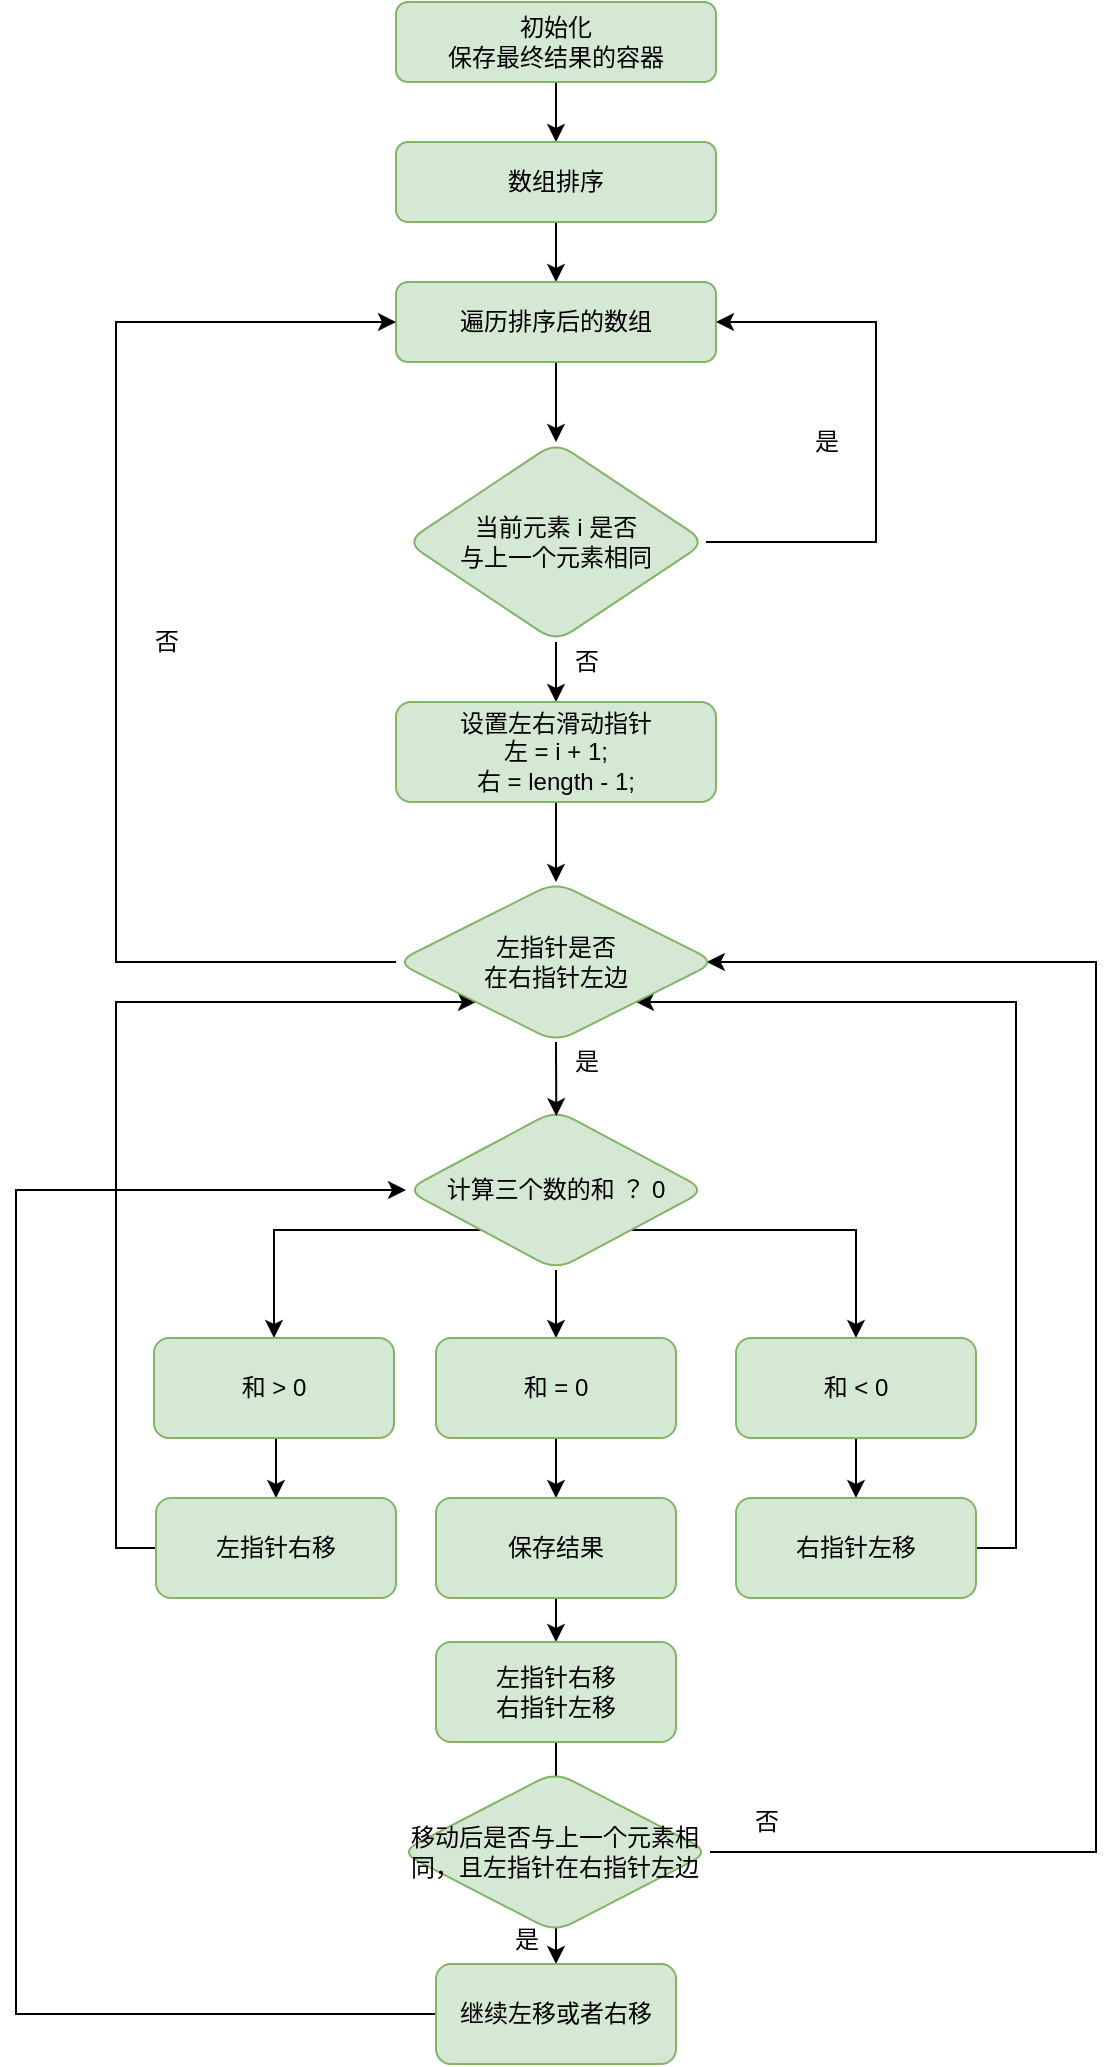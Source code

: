 <mxfile version="17.4.6" type="github">
  <diagram id="nZsXNzgTfsL5aVxK9Qy-" name="第 1 页">
    <mxGraphModel dx="1539" dy="523" grid="1" gridSize="10" guides="1" tooltips="1" connect="1" arrows="1" fold="1" page="1" pageScale="1" pageWidth="827" pageHeight="1169" math="0" shadow="0">
      <root>
        <mxCell id="0" />
        <mxCell id="1" parent="0" />
        <mxCell id="MScV8rbteiX6YOOFGvK_-60" style="edgeStyle=orthogonalEdgeStyle;rounded=0;orthogonalLoop=1;jettySize=auto;html=1;exitX=0.5;exitY=1;exitDx=0;exitDy=0;entryX=0.5;entryY=0;entryDx=0;entryDy=0;" edge="1" parent="1" source="vjGGeXQXuBnlSg8_W75x-2" target="MScV8rbteiX6YOOFGvK_-1">
          <mxGeometry relative="1" as="geometry" />
        </mxCell>
        <mxCell id="vjGGeXQXuBnlSg8_W75x-2" value="初始化&lt;br&gt;保存最终结果的容器" style="rounded=1;whiteSpace=wrap;html=1;fillColor=#d5e8d4;strokeColor=#82b366;" parent="1" vertex="1">
          <mxGeometry x="170" y="120" width="160" height="40" as="geometry" />
        </mxCell>
        <mxCell id="MScV8rbteiX6YOOFGvK_-9" style="edgeStyle=orthogonalEdgeStyle;rounded=0;orthogonalLoop=1;jettySize=auto;html=1;exitX=0.5;exitY=1;exitDx=0;exitDy=0;entryX=0.5;entryY=0;entryDx=0;entryDy=0;" edge="1" parent="1" source="MScV8rbteiX6YOOFGvK_-1" target="MScV8rbteiX6YOOFGvK_-2">
          <mxGeometry relative="1" as="geometry" />
        </mxCell>
        <mxCell id="MScV8rbteiX6YOOFGvK_-1" value="数组排序" style="rounded=1;whiteSpace=wrap;html=1;fillColor=#d5e8d4;strokeColor=#82b366;" vertex="1" parent="1">
          <mxGeometry x="170" y="190" width="160" height="40" as="geometry" />
        </mxCell>
        <mxCell id="MScV8rbteiX6YOOFGvK_-4" style="edgeStyle=orthogonalEdgeStyle;rounded=0;orthogonalLoop=1;jettySize=auto;html=1;exitX=0.5;exitY=1;exitDx=0;exitDy=0;entryX=0.5;entryY=0;entryDx=0;entryDy=0;" edge="1" parent="1" source="MScV8rbteiX6YOOFGvK_-2" target="MScV8rbteiX6YOOFGvK_-3">
          <mxGeometry relative="1" as="geometry" />
        </mxCell>
        <mxCell id="MScV8rbteiX6YOOFGvK_-2" value="遍历排序后的数组" style="rounded=1;whiteSpace=wrap;html=1;fillColor=#d5e8d4;strokeColor=#82b366;" vertex="1" parent="1">
          <mxGeometry x="170" y="260" width="160" height="40" as="geometry" />
        </mxCell>
        <mxCell id="MScV8rbteiX6YOOFGvK_-5" style="edgeStyle=orthogonalEdgeStyle;rounded=0;orthogonalLoop=1;jettySize=auto;html=1;exitX=1;exitY=0.5;exitDx=0;exitDy=0;entryX=1;entryY=0.5;entryDx=0;entryDy=0;" edge="1" parent="1" source="MScV8rbteiX6YOOFGvK_-3" target="MScV8rbteiX6YOOFGvK_-2">
          <mxGeometry relative="1" as="geometry">
            <Array as="points">
              <mxPoint x="410" y="390" />
              <mxPoint x="410" y="280" />
            </Array>
          </mxGeometry>
        </mxCell>
        <mxCell id="MScV8rbteiX6YOOFGvK_-8" style="edgeStyle=orthogonalEdgeStyle;rounded=0;orthogonalLoop=1;jettySize=auto;html=1;exitX=0.5;exitY=1;exitDx=0;exitDy=0;entryX=0.5;entryY=0;entryDx=0;entryDy=0;" edge="1" parent="1" source="MScV8rbteiX6YOOFGvK_-3" target="MScV8rbteiX6YOOFGvK_-7">
          <mxGeometry relative="1" as="geometry" />
        </mxCell>
        <mxCell id="MScV8rbteiX6YOOFGvK_-3" value="当前元素 i 是否&lt;br&gt;与上一个元素相同" style="rhombus;whiteSpace=wrap;html=1;fillColor=#d5e8d4;strokeColor=#82b366;rounded=1;" vertex="1" parent="1">
          <mxGeometry x="175" y="340" width="150" height="100" as="geometry" />
        </mxCell>
        <mxCell id="MScV8rbteiX6YOOFGvK_-6" value="是" style="text;html=1;align=center;verticalAlign=middle;resizable=0;points=[];autosize=1;strokeColor=none;fillColor=none;" vertex="1" parent="1">
          <mxGeometry x="370" y="330" width="30" height="20" as="geometry" />
        </mxCell>
        <mxCell id="MScV8rbteiX6YOOFGvK_-64" style="edgeStyle=orthogonalEdgeStyle;rounded=0;orthogonalLoop=1;jettySize=auto;html=1;exitX=0.5;exitY=1;exitDx=0;exitDy=0;entryX=0.5;entryY=0;entryDx=0;entryDy=0;" edge="1" parent="1" source="MScV8rbteiX6YOOFGvK_-7" target="MScV8rbteiX6YOOFGvK_-63">
          <mxGeometry relative="1" as="geometry" />
        </mxCell>
        <mxCell id="MScV8rbteiX6YOOFGvK_-7" value="设置左右滑动指针&lt;br&gt;左 = i + 1;&lt;br&gt;右 = length - 1;" style="rounded=1;whiteSpace=wrap;html=1;fillColor=#d5e8d4;strokeColor=#82b366;" vertex="1" parent="1">
          <mxGeometry x="170" y="470" width="160" height="50" as="geometry" />
        </mxCell>
        <mxCell id="MScV8rbteiX6YOOFGvK_-10" value="否" style="text;html=1;align=center;verticalAlign=middle;resizable=0;points=[];autosize=1;strokeColor=none;fillColor=none;" vertex="1" parent="1">
          <mxGeometry x="250" y="440" width="30" height="20" as="geometry" />
        </mxCell>
        <mxCell id="MScV8rbteiX6YOOFGvK_-17" style="edgeStyle=orthogonalEdgeStyle;rounded=0;orthogonalLoop=1;jettySize=auto;html=1;exitX=0;exitY=1;exitDx=0;exitDy=0;entryX=0.5;entryY=0;entryDx=0;entryDy=0;" edge="1" parent="1" source="MScV8rbteiX6YOOFGvK_-13" target="MScV8rbteiX6YOOFGvK_-14">
          <mxGeometry relative="1" as="geometry">
            <Array as="points">
              <mxPoint x="109" y="734" />
            </Array>
          </mxGeometry>
        </mxCell>
        <mxCell id="MScV8rbteiX6YOOFGvK_-18" style="edgeStyle=orthogonalEdgeStyle;rounded=0;orthogonalLoop=1;jettySize=auto;html=1;exitX=0.5;exitY=1;exitDx=0;exitDy=0;entryX=0.5;entryY=0;entryDx=0;entryDy=0;" edge="1" parent="1" source="MScV8rbteiX6YOOFGvK_-13" target="MScV8rbteiX6YOOFGvK_-15">
          <mxGeometry relative="1" as="geometry" />
        </mxCell>
        <mxCell id="MScV8rbteiX6YOOFGvK_-19" style="edgeStyle=orthogonalEdgeStyle;rounded=0;orthogonalLoop=1;jettySize=auto;html=1;exitX=1;exitY=1;exitDx=0;exitDy=0;entryX=0.5;entryY=0;entryDx=0;entryDy=0;" edge="1" parent="1" source="MScV8rbteiX6YOOFGvK_-13" target="MScV8rbteiX6YOOFGvK_-16">
          <mxGeometry relative="1" as="geometry" />
        </mxCell>
        <mxCell id="MScV8rbteiX6YOOFGvK_-13" value="计算三个数的和&amp;nbsp;？ 0" style="rhombus;whiteSpace=wrap;html=1;fillColor=#d5e8d4;strokeColor=#82b366;rounded=1;" vertex="1" parent="1">
          <mxGeometry x="175" y="674" width="150" height="80" as="geometry" />
        </mxCell>
        <mxCell id="MScV8rbteiX6YOOFGvK_-22" style="edgeStyle=orthogonalEdgeStyle;rounded=0;orthogonalLoop=1;jettySize=auto;html=1;exitX=0.5;exitY=1;exitDx=0;exitDy=0;entryX=0.5;entryY=0;entryDx=0;entryDy=0;" edge="1" parent="1" source="MScV8rbteiX6YOOFGvK_-14" target="MScV8rbteiX6YOOFGvK_-20">
          <mxGeometry relative="1" as="geometry" />
        </mxCell>
        <mxCell id="MScV8rbteiX6YOOFGvK_-14" value="和 &amp;gt; 0" style="rounded=1;whiteSpace=wrap;html=1;fillColor=#d5e8d4;strokeColor=#82b366;" vertex="1" parent="1">
          <mxGeometry x="49" y="788" width="120" height="50" as="geometry" />
        </mxCell>
        <mxCell id="MScV8rbteiX6YOOFGvK_-25" style="edgeStyle=orthogonalEdgeStyle;rounded=0;orthogonalLoop=1;jettySize=auto;html=1;exitX=0.5;exitY=1;exitDx=0;exitDy=0;entryX=0.5;entryY=0;entryDx=0;entryDy=0;" edge="1" parent="1" source="MScV8rbteiX6YOOFGvK_-15" target="MScV8rbteiX6YOOFGvK_-24">
          <mxGeometry relative="1" as="geometry" />
        </mxCell>
        <mxCell id="MScV8rbteiX6YOOFGvK_-15" value="和 = 0" style="rounded=1;whiteSpace=wrap;html=1;fillColor=#d5e8d4;strokeColor=#82b366;" vertex="1" parent="1">
          <mxGeometry x="190" y="788" width="120" height="50" as="geometry" />
        </mxCell>
        <mxCell id="MScV8rbteiX6YOOFGvK_-23" style="edgeStyle=orthogonalEdgeStyle;rounded=0;orthogonalLoop=1;jettySize=auto;html=1;exitX=0.5;exitY=1;exitDx=0;exitDy=0;entryX=0.5;entryY=0;entryDx=0;entryDy=0;" edge="1" parent="1" source="MScV8rbteiX6YOOFGvK_-16" target="MScV8rbteiX6YOOFGvK_-21">
          <mxGeometry relative="1" as="geometry" />
        </mxCell>
        <mxCell id="MScV8rbteiX6YOOFGvK_-16" value="和 &amp;lt; 0" style="rounded=1;whiteSpace=wrap;html=1;fillColor=#d5e8d4;strokeColor=#82b366;" vertex="1" parent="1">
          <mxGeometry x="340" y="788" width="120" height="50" as="geometry" />
        </mxCell>
        <mxCell id="MScV8rbteiX6YOOFGvK_-61" style="edgeStyle=orthogonalEdgeStyle;rounded=0;orthogonalLoop=1;jettySize=auto;html=1;exitX=0;exitY=0.5;exitDx=0;exitDy=0;entryX=0;entryY=1;entryDx=0;entryDy=0;" edge="1" parent="1" source="MScV8rbteiX6YOOFGvK_-20" target="MScV8rbteiX6YOOFGvK_-63">
          <mxGeometry relative="1" as="geometry">
            <mxPoint x="20" y="893" as="targetPoint" />
            <Array as="points">
              <mxPoint x="30" y="893" />
              <mxPoint x="30" y="620" />
            </Array>
          </mxGeometry>
        </mxCell>
        <mxCell id="MScV8rbteiX6YOOFGvK_-20" value="左指针右移" style="rounded=1;whiteSpace=wrap;html=1;fillColor=#d5e8d4;strokeColor=#82b366;" vertex="1" parent="1">
          <mxGeometry x="50" y="868" width="120" height="50" as="geometry" />
        </mxCell>
        <mxCell id="MScV8rbteiX6YOOFGvK_-62" style="edgeStyle=orthogonalEdgeStyle;rounded=0;orthogonalLoop=1;jettySize=auto;html=1;exitX=1;exitY=0.5;exitDx=0;exitDy=0;entryX=1;entryY=1;entryDx=0;entryDy=0;" edge="1" parent="1" source="MScV8rbteiX6YOOFGvK_-21" target="MScV8rbteiX6YOOFGvK_-63">
          <mxGeometry relative="1" as="geometry">
            <Array as="points">
              <mxPoint x="480" y="893" />
              <mxPoint x="480" y="620" />
            </Array>
          </mxGeometry>
        </mxCell>
        <mxCell id="MScV8rbteiX6YOOFGvK_-21" value="右指针左移" style="rounded=1;whiteSpace=wrap;html=1;fillColor=#d5e8d4;strokeColor=#82b366;" vertex="1" parent="1">
          <mxGeometry x="340" y="868" width="120" height="50" as="geometry" />
        </mxCell>
        <mxCell id="MScV8rbteiX6YOOFGvK_-70" style="edgeStyle=orthogonalEdgeStyle;rounded=0;orthogonalLoop=1;jettySize=auto;html=1;exitX=0.5;exitY=1;exitDx=0;exitDy=0;entryX=0.5;entryY=0;entryDx=0;entryDy=0;" edge="1" parent="1" source="MScV8rbteiX6YOOFGvK_-24" target="MScV8rbteiX6YOOFGvK_-69">
          <mxGeometry relative="1" as="geometry" />
        </mxCell>
        <mxCell id="MScV8rbteiX6YOOFGvK_-24" value="保存结果" style="rounded=1;whiteSpace=wrap;html=1;fillColor=#d5e8d4;strokeColor=#82b366;" vertex="1" parent="1">
          <mxGeometry x="190" y="868" width="120" height="50" as="geometry" />
        </mxCell>
        <mxCell id="MScV8rbteiX6YOOFGvK_-40" style="edgeStyle=orthogonalEdgeStyle;rounded=0;orthogonalLoop=1;jettySize=auto;html=1;exitX=0;exitY=0.5;exitDx=0;exitDy=0;entryX=0;entryY=0.5;entryDx=0;entryDy=0;" edge="1" parent="1" source="MScV8rbteiX6YOOFGvK_-75" target="MScV8rbteiX6YOOFGvK_-13">
          <mxGeometry relative="1" as="geometry">
            <Array as="points">
              <mxPoint x="-20" y="1126" />
              <mxPoint x="-20" y="714" />
            </Array>
          </mxGeometry>
        </mxCell>
        <mxCell id="MScV8rbteiX6YOOFGvK_-77" style="edgeStyle=orthogonalEdgeStyle;rounded=0;orthogonalLoop=1;jettySize=auto;html=1;exitX=0.5;exitY=1;exitDx=0;exitDy=0;entryX=0.5;entryY=0;entryDx=0;entryDy=0;" edge="1" parent="1" target="MScV8rbteiX6YOOFGvK_-75">
          <mxGeometry relative="1" as="geometry">
            <mxPoint x="250" y="1070" as="sourcePoint" />
          </mxGeometry>
        </mxCell>
        <mxCell id="MScV8rbteiX6YOOFGvK_-78" style="edgeStyle=orthogonalEdgeStyle;rounded=0;orthogonalLoop=1;jettySize=auto;html=1;exitX=1;exitY=0.5;exitDx=0;exitDy=0;entryX=0.971;entryY=0.488;entryDx=0;entryDy=0;entryPerimeter=0;" edge="1" parent="1" source="MScV8rbteiX6YOOFGvK_-82" target="MScV8rbteiX6YOOFGvK_-63">
          <mxGeometry relative="1" as="geometry">
            <mxPoint x="330" y="280" as="targetPoint" />
            <mxPoint x="310" y="1045" as="sourcePoint" />
            <Array as="points">
              <mxPoint x="520" y="1045" />
              <mxPoint x="520" y="600" />
              <mxPoint x="325" y="600" />
            </Array>
          </mxGeometry>
        </mxCell>
        <mxCell id="MScV8rbteiX6YOOFGvK_-65" style="edgeStyle=orthogonalEdgeStyle;rounded=0;orthogonalLoop=1;jettySize=auto;html=1;exitX=0.5;exitY=1;exitDx=0;exitDy=0;entryX=0.501;entryY=0.038;entryDx=0;entryDy=0;entryPerimeter=0;" edge="1" parent="1" source="MScV8rbteiX6YOOFGvK_-63" target="MScV8rbteiX6YOOFGvK_-13">
          <mxGeometry relative="1" as="geometry" />
        </mxCell>
        <mxCell id="MScV8rbteiX6YOOFGvK_-66" style="edgeStyle=orthogonalEdgeStyle;rounded=0;orthogonalLoop=1;jettySize=auto;html=1;exitX=0;exitY=0.5;exitDx=0;exitDy=0;entryX=0;entryY=0.5;entryDx=0;entryDy=0;" edge="1" parent="1" source="MScV8rbteiX6YOOFGvK_-63" target="MScV8rbteiX6YOOFGvK_-2">
          <mxGeometry relative="1" as="geometry">
            <Array as="points">
              <mxPoint x="30" y="600" />
              <mxPoint x="30" y="280" />
            </Array>
          </mxGeometry>
        </mxCell>
        <mxCell id="MScV8rbteiX6YOOFGvK_-63" value="&lt;span&gt;左指针是否&lt;br&gt;在右指针左边&lt;/span&gt;" style="rhombus;whiteSpace=wrap;html=1;fillColor=#d5e8d4;strokeColor=#82b366;rounded=1;" vertex="1" parent="1">
          <mxGeometry x="170" y="560" width="160" height="80" as="geometry" />
        </mxCell>
        <mxCell id="MScV8rbteiX6YOOFGvK_-67" value="否" style="text;html=1;align=center;verticalAlign=middle;resizable=0;points=[];autosize=1;strokeColor=none;fillColor=none;" vertex="1" parent="1">
          <mxGeometry x="40" y="430" width="30" height="20" as="geometry" />
        </mxCell>
        <mxCell id="MScV8rbteiX6YOOFGvK_-68" value="是" style="text;html=1;align=center;verticalAlign=middle;resizable=0;points=[];autosize=1;strokeColor=none;fillColor=none;" vertex="1" parent="1">
          <mxGeometry x="250" y="640" width="30" height="20" as="geometry" />
        </mxCell>
        <mxCell id="MScV8rbteiX6YOOFGvK_-71" style="edgeStyle=orthogonalEdgeStyle;rounded=0;orthogonalLoop=1;jettySize=auto;html=1;exitX=0.5;exitY=1;exitDx=0;exitDy=0;entryX=0.5;entryY=0;entryDx=0;entryDy=0;" edge="1" parent="1" source="MScV8rbteiX6YOOFGvK_-69">
          <mxGeometry relative="1" as="geometry">
            <mxPoint x="250" y="1020" as="targetPoint" />
          </mxGeometry>
        </mxCell>
        <mxCell id="MScV8rbteiX6YOOFGvK_-69" value="左指针右移&lt;br&gt;右指针左移" style="rounded=1;whiteSpace=wrap;html=1;fillColor=#d5e8d4;strokeColor=#82b366;" vertex="1" parent="1">
          <mxGeometry x="190" y="940" width="120" height="50" as="geometry" />
        </mxCell>
        <mxCell id="MScV8rbteiX6YOOFGvK_-72" value="是" style="text;html=1;align=center;verticalAlign=middle;resizable=0;points=[];autosize=1;strokeColor=none;fillColor=none;" vertex="1" parent="1">
          <mxGeometry x="220" y="1079" width="30" height="20" as="geometry" />
        </mxCell>
        <mxCell id="MScV8rbteiX6YOOFGvK_-75" value="继续左移或者右移" style="rounded=1;whiteSpace=wrap;html=1;fillColor=#d5e8d4;strokeColor=#82b366;" vertex="1" parent="1">
          <mxGeometry x="190" y="1101" width="120" height="50" as="geometry" />
        </mxCell>
        <mxCell id="MScV8rbteiX6YOOFGvK_-79" value="否" style="text;html=1;align=center;verticalAlign=middle;resizable=0;points=[];autosize=1;strokeColor=none;fillColor=none;" vertex="1" parent="1">
          <mxGeometry x="340" y="1020" width="30" height="20" as="geometry" />
        </mxCell>
        <mxCell id="MScV8rbteiX6YOOFGvK_-82" value="&lt;span&gt;移动后是否与上一个元素相同，且左指针在右指针左边&lt;/span&gt;" style="rhombus;whiteSpace=wrap;html=1;fillColor=#d5e8d4;strokeColor=#82b366;rounded=1;" vertex="1" parent="1">
          <mxGeometry x="172" y="1005" width="155" height="80" as="geometry" />
        </mxCell>
      </root>
    </mxGraphModel>
  </diagram>
</mxfile>
